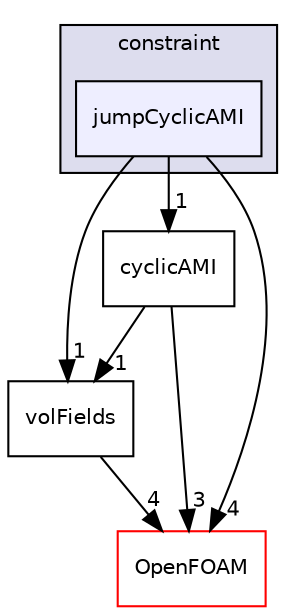 digraph "src/finiteVolume/fields/fvPatchFields/constraint/jumpCyclicAMI" {
  bgcolor=transparent;
  compound=true
  node [ fontsize="10", fontname="Helvetica"];
  edge [ labelfontsize="10", labelfontname="Helvetica"];
  subgraph clusterdir_dcf2f02ec1a1951cb48a5d6d97386405 {
    graph [ bgcolor="#ddddee", pencolor="black", label="constraint" fontname="Helvetica", fontsize="10", URL="dir_dcf2f02ec1a1951cb48a5d6d97386405.html"]
  dir_36bea9b4ad4e7c7cb0f2fb9b3ead9ebe [shape=box, label="jumpCyclicAMI", style="filled", fillcolor="#eeeeff", pencolor="black", URL="dir_36bea9b4ad4e7c7cb0f2fb9b3ead9ebe.html"];
  }
  dir_158ebdf51d8351aa340ccc3c2be18126 [shape=box label="cyclicAMI" URL="dir_158ebdf51d8351aa340ccc3c2be18126.html"];
  dir_bd8bf7fa65467c460a50eacc456ce356 [shape=box label="volFields" URL="dir_bd8bf7fa65467c460a50eacc456ce356.html"];
  dir_c5473ff19b20e6ec4dfe5c310b3778a8 [shape=box label="OpenFOAM" color="red" URL="dir_c5473ff19b20e6ec4dfe5c310b3778a8.html"];
  dir_158ebdf51d8351aa340ccc3c2be18126->dir_bd8bf7fa65467c460a50eacc456ce356 [headlabel="1", labeldistance=1.5 headhref="dir_000947_001052.html"];
  dir_158ebdf51d8351aa340ccc3c2be18126->dir_c5473ff19b20e6ec4dfe5c310b3778a8 [headlabel="3", labeldistance=1.5 headhref="dir_000947_001887.html"];
  dir_36bea9b4ad4e7c7cb0f2fb9b3ead9ebe->dir_158ebdf51d8351aa340ccc3c2be18126 [headlabel="1", labeldistance=1.5 headhref="dir_000951_000947.html"];
  dir_36bea9b4ad4e7c7cb0f2fb9b3ead9ebe->dir_bd8bf7fa65467c460a50eacc456ce356 [headlabel="1", labeldistance=1.5 headhref="dir_000951_001052.html"];
  dir_36bea9b4ad4e7c7cb0f2fb9b3ead9ebe->dir_c5473ff19b20e6ec4dfe5c310b3778a8 [headlabel="4", labeldistance=1.5 headhref="dir_000951_001887.html"];
  dir_bd8bf7fa65467c460a50eacc456ce356->dir_c5473ff19b20e6ec4dfe5c310b3778a8 [headlabel="4", labeldistance=1.5 headhref="dir_001052_001887.html"];
}
